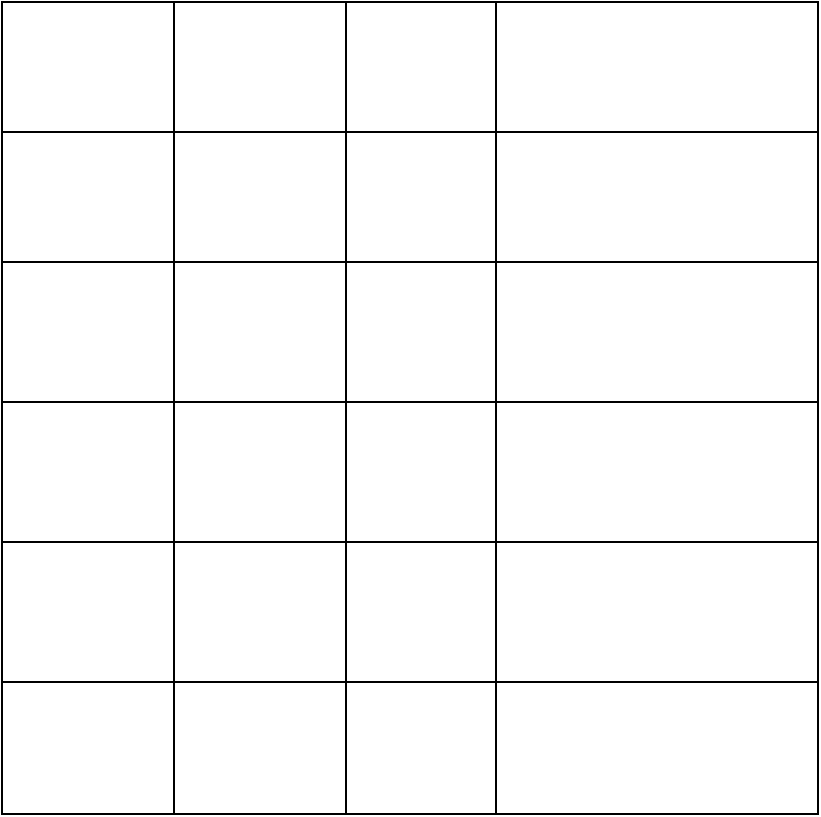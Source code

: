 <mxfile version="15.0.3" type="github">
  <diagram id="a6VIx9ucrWGYe5ypMAqB" name="Page-1">
    <mxGraphModel dx="1666" dy="831" grid="1" gridSize="10" guides="1" tooltips="1" connect="1" arrows="1" fold="1" page="1" pageScale="1" pageWidth="827" pageHeight="1169" math="0" shadow="0">
      <root>
        <mxCell id="0" />
        <mxCell id="1" parent="0" />
        <mxCell id="nCAPdkpTe8bxL9-cL_qJ-1" value="" style="shape=table;startSize=0;container=1;collapsible=0;childLayout=tableLayout;" vertex="1" parent="1">
          <mxGeometry x="110" y="250" width="408" height="406" as="geometry" />
        </mxCell>
        <mxCell id="nCAPdkpTe8bxL9-cL_qJ-2" value="" style="shape=partialRectangle;collapsible=0;dropTarget=0;pointerEvents=0;fillColor=none;top=0;left=0;bottom=0;right=0;points=[[0,0.5],[1,0.5]];portConstraint=eastwest;" vertex="1" parent="nCAPdkpTe8bxL9-cL_qJ-1">
          <mxGeometry width="408" height="65" as="geometry" />
        </mxCell>
        <mxCell id="nCAPdkpTe8bxL9-cL_qJ-3" value="" style="shape=partialRectangle;html=1;whiteSpace=wrap;connectable=0;overflow=hidden;fillColor=none;top=0;left=0;bottom=0;right=0;" vertex="1" parent="nCAPdkpTe8bxL9-cL_qJ-2">
          <mxGeometry width="86" height="65" as="geometry" />
        </mxCell>
        <mxCell id="nCAPdkpTe8bxL9-cL_qJ-4" value="" style="shape=partialRectangle;html=1;whiteSpace=wrap;connectable=0;overflow=hidden;fillColor=none;top=0;left=0;bottom=0;right=0;" vertex="1" parent="nCAPdkpTe8bxL9-cL_qJ-2">
          <mxGeometry x="86" width="86" height="65" as="geometry" />
        </mxCell>
        <mxCell id="nCAPdkpTe8bxL9-cL_qJ-5" value="" style="shape=partialRectangle;html=1;whiteSpace=wrap;connectable=0;overflow=hidden;fillColor=none;top=0;left=0;bottom=0;right=0;" vertex="1" parent="nCAPdkpTe8bxL9-cL_qJ-2">
          <mxGeometry x="172" width="75" height="65" as="geometry" />
        </mxCell>
        <mxCell id="nCAPdkpTe8bxL9-cL_qJ-6" value="" style="shape=partialRectangle;html=1;whiteSpace=wrap;connectable=0;overflow=hidden;fillColor=none;top=0;left=0;bottom=0;right=0;" vertex="1" parent="nCAPdkpTe8bxL9-cL_qJ-2">
          <mxGeometry x="247" width="161" height="65" as="geometry" />
        </mxCell>
        <mxCell id="nCAPdkpTe8bxL9-cL_qJ-7" style="shape=partialRectangle;collapsible=0;dropTarget=0;pointerEvents=0;fillColor=none;top=0;left=0;bottom=0;right=0;points=[[0,0.5],[1,0.5]];portConstraint=eastwest;" vertex="1" parent="nCAPdkpTe8bxL9-cL_qJ-1">
          <mxGeometry y="65" width="408" height="65" as="geometry" />
        </mxCell>
        <mxCell id="nCAPdkpTe8bxL9-cL_qJ-8" value="" style="shape=partialRectangle;html=1;whiteSpace=wrap;connectable=0;overflow=hidden;fillColor=none;top=0;left=0;bottom=0;right=0;" vertex="1" parent="nCAPdkpTe8bxL9-cL_qJ-7">
          <mxGeometry width="86" height="65" as="geometry" />
        </mxCell>
        <mxCell id="nCAPdkpTe8bxL9-cL_qJ-9" style="shape=partialRectangle;html=1;whiteSpace=wrap;connectable=0;overflow=hidden;fillColor=none;top=0;left=0;bottom=0;right=0;" vertex="1" parent="nCAPdkpTe8bxL9-cL_qJ-7">
          <mxGeometry x="86" width="86" height="65" as="geometry" />
        </mxCell>
        <mxCell id="nCAPdkpTe8bxL9-cL_qJ-10" style="shape=partialRectangle;html=1;whiteSpace=wrap;connectable=0;overflow=hidden;fillColor=none;top=0;left=0;bottom=0;right=0;" vertex="1" parent="nCAPdkpTe8bxL9-cL_qJ-7">
          <mxGeometry x="172" width="75" height="65" as="geometry" />
        </mxCell>
        <mxCell id="nCAPdkpTe8bxL9-cL_qJ-11" style="shape=partialRectangle;html=1;whiteSpace=wrap;connectable=0;overflow=hidden;fillColor=none;top=0;left=0;bottom=0;right=0;" vertex="1" parent="nCAPdkpTe8bxL9-cL_qJ-7">
          <mxGeometry x="247" width="161" height="65" as="geometry" />
        </mxCell>
        <mxCell id="nCAPdkpTe8bxL9-cL_qJ-12" style="shape=partialRectangle;collapsible=0;dropTarget=0;pointerEvents=0;fillColor=none;top=0;left=0;bottom=0;right=0;points=[[0,0.5],[1,0.5]];portConstraint=eastwest;" vertex="1" parent="nCAPdkpTe8bxL9-cL_qJ-1">
          <mxGeometry y="130" width="408" height="70" as="geometry" />
        </mxCell>
        <mxCell id="nCAPdkpTe8bxL9-cL_qJ-13" value="" style="shape=partialRectangle;html=1;whiteSpace=wrap;connectable=0;overflow=hidden;fillColor=none;top=0;left=0;bottom=0;right=0;" vertex="1" parent="nCAPdkpTe8bxL9-cL_qJ-12">
          <mxGeometry width="86" height="70" as="geometry" />
        </mxCell>
        <mxCell id="nCAPdkpTe8bxL9-cL_qJ-14" style="shape=partialRectangle;html=1;whiteSpace=wrap;connectable=0;overflow=hidden;fillColor=none;top=0;left=0;bottom=0;right=0;" vertex="1" parent="nCAPdkpTe8bxL9-cL_qJ-12">
          <mxGeometry x="86" width="86" height="70" as="geometry" />
        </mxCell>
        <mxCell id="nCAPdkpTe8bxL9-cL_qJ-15" style="shape=partialRectangle;html=1;whiteSpace=wrap;connectable=0;overflow=hidden;fillColor=none;top=0;left=0;bottom=0;right=0;" vertex="1" parent="nCAPdkpTe8bxL9-cL_qJ-12">
          <mxGeometry x="172" width="75" height="70" as="geometry" />
        </mxCell>
        <mxCell id="nCAPdkpTe8bxL9-cL_qJ-16" style="shape=partialRectangle;html=1;whiteSpace=wrap;connectable=0;overflow=hidden;fillColor=none;top=0;left=0;bottom=0;right=0;" vertex="1" parent="nCAPdkpTe8bxL9-cL_qJ-12">
          <mxGeometry x="247" width="161" height="70" as="geometry" />
        </mxCell>
        <mxCell id="nCAPdkpTe8bxL9-cL_qJ-17" value="" style="shape=partialRectangle;collapsible=0;dropTarget=0;pointerEvents=0;fillColor=none;top=0;left=0;bottom=0;right=0;points=[[0,0.5],[1,0.5]];portConstraint=eastwest;" vertex="1" parent="nCAPdkpTe8bxL9-cL_qJ-1">
          <mxGeometry y="200" width="408" height="70" as="geometry" />
        </mxCell>
        <mxCell id="nCAPdkpTe8bxL9-cL_qJ-18" value="" style="shape=partialRectangle;html=1;whiteSpace=wrap;connectable=0;overflow=hidden;fillColor=none;top=0;left=0;bottom=0;right=0;" vertex="1" parent="nCAPdkpTe8bxL9-cL_qJ-17">
          <mxGeometry width="86" height="70" as="geometry" />
        </mxCell>
        <mxCell id="nCAPdkpTe8bxL9-cL_qJ-19" value="" style="shape=partialRectangle;html=1;whiteSpace=wrap;connectable=0;overflow=hidden;fillColor=none;top=0;left=0;bottom=0;right=0;" vertex="1" parent="nCAPdkpTe8bxL9-cL_qJ-17">
          <mxGeometry x="86" width="86" height="70" as="geometry" />
        </mxCell>
        <mxCell id="nCAPdkpTe8bxL9-cL_qJ-20" value="" style="shape=partialRectangle;html=1;whiteSpace=wrap;connectable=0;overflow=hidden;fillColor=none;top=0;left=0;bottom=0;right=0;" vertex="1" parent="nCAPdkpTe8bxL9-cL_qJ-17">
          <mxGeometry x="172" width="75" height="70" as="geometry" />
        </mxCell>
        <mxCell id="nCAPdkpTe8bxL9-cL_qJ-21" value="" style="shape=partialRectangle;html=1;whiteSpace=wrap;connectable=0;overflow=hidden;fillColor=none;top=0;left=0;bottom=0;right=0;" vertex="1" parent="nCAPdkpTe8bxL9-cL_qJ-17">
          <mxGeometry x="247" width="161" height="70" as="geometry" />
        </mxCell>
        <mxCell id="nCAPdkpTe8bxL9-cL_qJ-22" value="" style="shape=partialRectangle;collapsible=0;dropTarget=0;pointerEvents=0;fillColor=none;top=0;left=0;bottom=0;right=0;points=[[0,0.5],[1,0.5]];portConstraint=eastwest;" vertex="1" parent="nCAPdkpTe8bxL9-cL_qJ-1">
          <mxGeometry y="270" width="408" height="70" as="geometry" />
        </mxCell>
        <mxCell id="nCAPdkpTe8bxL9-cL_qJ-23" value="" style="shape=partialRectangle;html=1;whiteSpace=wrap;connectable=0;overflow=hidden;fillColor=none;top=0;left=0;bottom=0;right=0;" vertex="1" parent="nCAPdkpTe8bxL9-cL_qJ-22">
          <mxGeometry width="86" height="70" as="geometry" />
        </mxCell>
        <mxCell id="nCAPdkpTe8bxL9-cL_qJ-24" value="" style="shape=partialRectangle;html=1;whiteSpace=wrap;connectable=0;overflow=hidden;fillColor=none;top=0;left=0;bottom=0;right=0;" vertex="1" parent="nCAPdkpTe8bxL9-cL_qJ-22">
          <mxGeometry x="86" width="86" height="70" as="geometry" />
        </mxCell>
        <mxCell id="nCAPdkpTe8bxL9-cL_qJ-25" value="" style="shape=partialRectangle;html=1;whiteSpace=wrap;connectable=0;overflow=hidden;fillColor=none;top=0;left=0;bottom=0;right=0;" vertex="1" parent="nCAPdkpTe8bxL9-cL_qJ-22">
          <mxGeometry x="172" width="75" height="70" as="geometry" />
        </mxCell>
        <mxCell id="nCAPdkpTe8bxL9-cL_qJ-26" value="" style="shape=partialRectangle;html=1;whiteSpace=wrap;connectable=0;overflow=hidden;fillColor=none;top=0;left=0;bottom=0;right=0;" vertex="1" parent="nCAPdkpTe8bxL9-cL_qJ-22">
          <mxGeometry x="247" width="161" height="70" as="geometry" />
        </mxCell>
        <mxCell id="nCAPdkpTe8bxL9-cL_qJ-27" value="" style="shape=partialRectangle;collapsible=0;dropTarget=0;pointerEvents=0;fillColor=none;top=0;left=0;bottom=0;right=0;points=[[0,0.5],[1,0.5]];portConstraint=eastwest;" vertex="1" parent="nCAPdkpTe8bxL9-cL_qJ-1">
          <mxGeometry y="340" width="408" height="66" as="geometry" />
        </mxCell>
        <mxCell id="nCAPdkpTe8bxL9-cL_qJ-28" value="" style="shape=partialRectangle;html=1;whiteSpace=wrap;connectable=0;overflow=hidden;fillColor=none;top=0;left=0;bottom=0;right=0;" vertex="1" parent="nCAPdkpTe8bxL9-cL_qJ-27">
          <mxGeometry width="86" height="66" as="geometry" />
        </mxCell>
        <mxCell id="nCAPdkpTe8bxL9-cL_qJ-29" value="" style="shape=partialRectangle;html=1;whiteSpace=wrap;connectable=0;overflow=hidden;fillColor=none;top=0;left=0;bottom=0;right=0;" vertex="1" parent="nCAPdkpTe8bxL9-cL_qJ-27">
          <mxGeometry x="86" width="86" height="66" as="geometry" />
        </mxCell>
        <mxCell id="nCAPdkpTe8bxL9-cL_qJ-30" value="" style="shape=partialRectangle;html=1;whiteSpace=wrap;connectable=0;overflow=hidden;fillColor=none;top=0;left=0;bottom=0;right=0;" vertex="1" parent="nCAPdkpTe8bxL9-cL_qJ-27">
          <mxGeometry x="172" width="75" height="66" as="geometry" />
        </mxCell>
        <mxCell id="nCAPdkpTe8bxL9-cL_qJ-31" value="" style="shape=partialRectangle;html=1;whiteSpace=wrap;connectable=0;overflow=hidden;fillColor=none;top=0;left=0;bottom=0;right=0;" vertex="1" parent="nCAPdkpTe8bxL9-cL_qJ-27">
          <mxGeometry x="247" width="161" height="66" as="geometry" />
        </mxCell>
      </root>
    </mxGraphModel>
  </diagram>
</mxfile>

